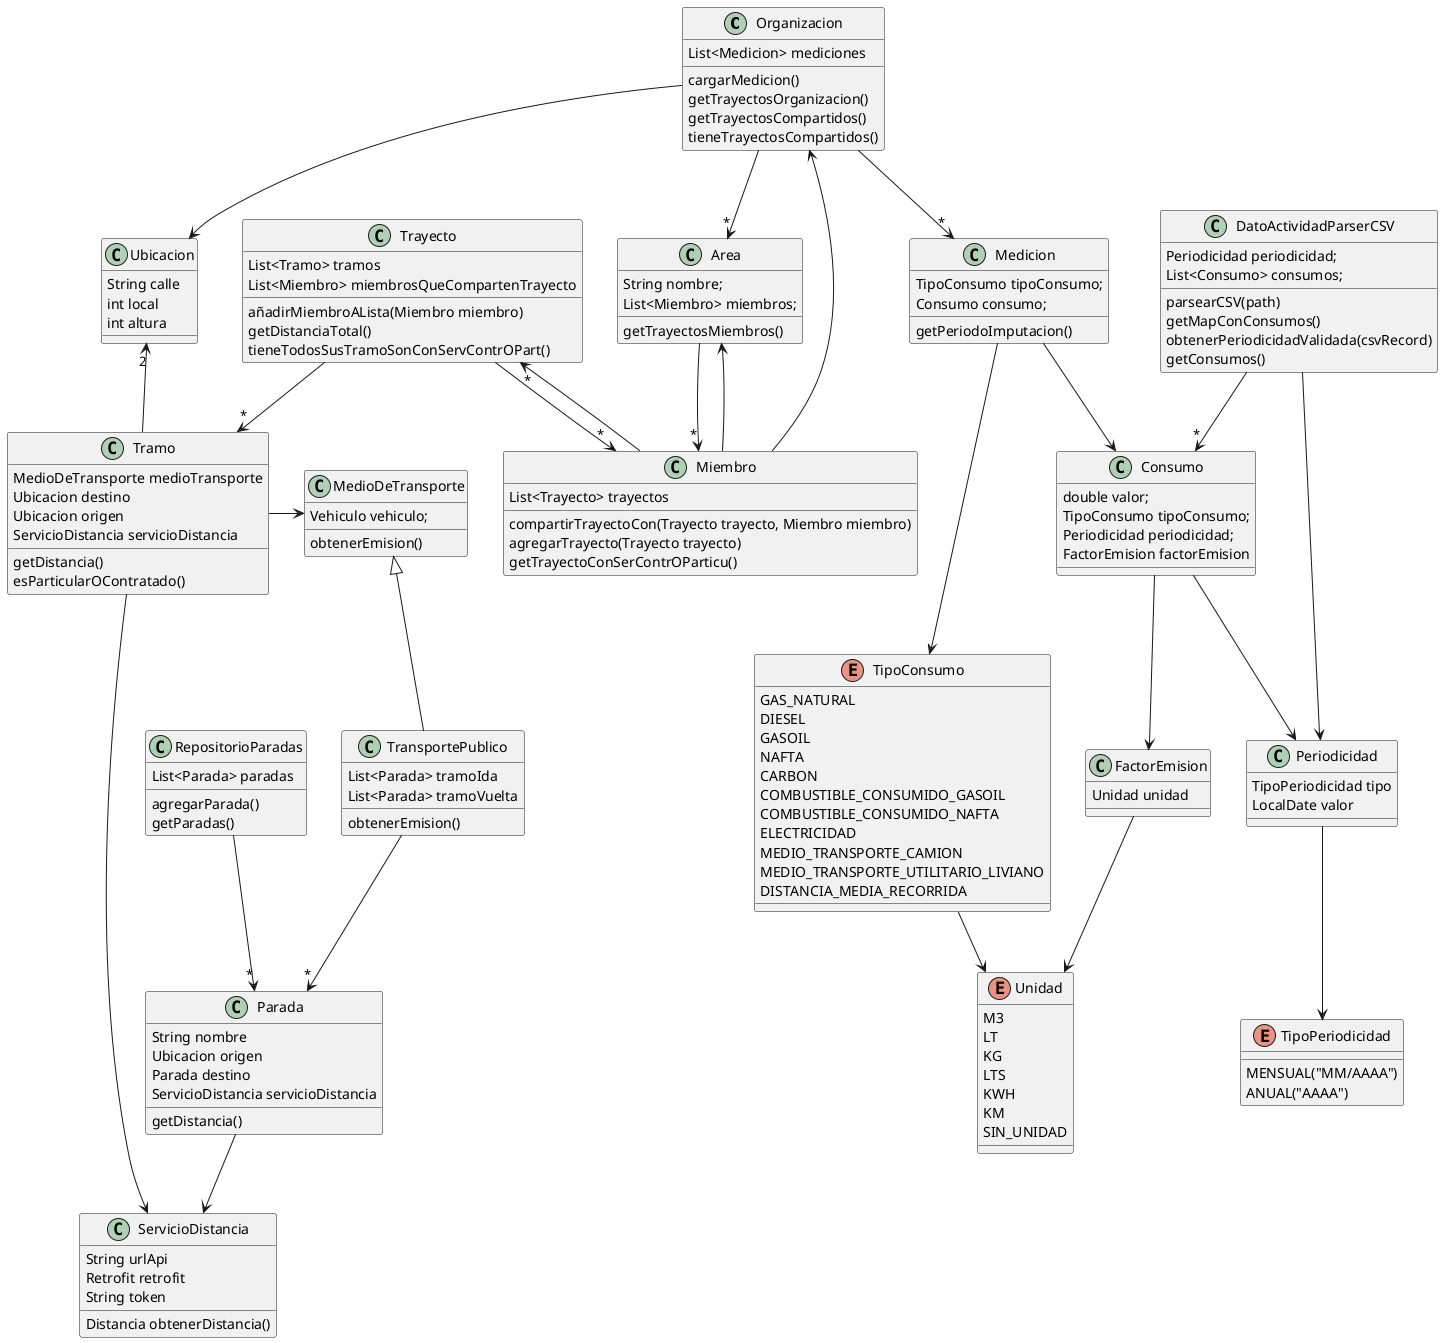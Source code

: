 @startuml

class Organizacion{
  List<Medicion> mediciones

  cargarMedicion()
  getTrayectosOrganizacion()
  getTrayectosCompartidos()
  tieneTrayectosCompartidos()
}

class Area {
  String nombre;
  List<Miembro> miembros;

  getTrayectosMiembros()
}

class Ubicacion{
    String calle
    int local
    int altura
}


class Miembro{
    List<Trayecto> trayectos

    compartirTrayectoCon(Trayecto trayecto, Miembro miembro)
    agregarTrayecto(Trayecto trayecto)
    getTrayectoConSerContrOParticu()

}


class Trayecto{
    List<Tramo> tramos
    List<Miembro> miembrosQueCompartenTrayecto

    añadirMiembroALista(Miembro miembro)
    getDistanciaTotal()
    tieneTodosSusTramoSonConServContrOPart()
}

class Tramo{
  MedioDeTransporte medioTransporte
  Ubicacion destino
  Ubicacion origen
  ServicioDistancia servicioDistancia

  getDistancia()
  esParticularOContratado()

}

class Parada {
  String nombre
  Ubicacion origen
  Parada destino
  ServicioDistancia servicioDistancia

  getDistancia()
}

class RepositorioParadas {
  List<Parada> paradas

  agregarParada()
  getParadas()
}


class MedioDeTransporte {
    Vehiculo vehiculo;

    obtenerEmision()
}

class TransportePublico extends MedioDeTransporte {
    List<Parada> tramoIda
    List<Parada> tramoVuelta

    obtenerEmision()


}

class FactorEmision{
  Unidad unidad
}

class Consumo {
    double valor;
    TipoConsumo tipoConsumo;
    Periodicidad periodicidad;
    FactorEmision factorEmision
}

class Medicion{
    TipoConsumo tipoConsumo;
    Consumo consumo;

    getPeriodoImputacion()
}

class Periodicidad {
    TipoPeriodicidad tipo
    LocalDate valor
}
enum TipoPeriodicidad {
    MENSUAL("MM/AAAA")
    ANUAL("AAAA")
}

enum Unidad {
  M3
  LT
  KG
  LTS
  KWH
  KM
  SIN_UNIDAD
}

enum TipoConsumo {
  GAS_NATURAL
  DIESEL
  GASOIL
  NAFTA
  CARBON
  COMBUSTIBLE_CONSUMIDO_GASOIL
  COMBUSTIBLE_CONSUMIDO_NAFTA
  ELECTRICIDAD
  MEDIO_TRANSPORTE_CAMION
  MEDIO_TRANSPORTE_UTILITARIO_LIVIANO
  DISTANCIA_MEDIA_RECORRIDA

}
class DatoActividadParserCSV {
    Periodicidad periodicidad;
    List<Consumo> consumos;

    parsearCSV(path)
    getMapConConsumos()
    obtenerPeriodicidadValidada(csvRecord)
    getConsumos()
}

class ServicioDistancia {
      String urlApi
      Retrofit retrofit
      String token

      Distancia obtenerDistancia()
}


Consumo --> FactorEmision
Consumo --> Periodicidad
Periodicidad --> TipoPeriodicidad

Medicion --> Consumo
Medicion --> TipoConsumo
FactorEmision --> Unidad
TipoConsumo --> Unidad
DatoActividadParserCSV --> "*" Consumo
DatoActividadParserCSV --> Periodicidad



Organizacion --> Ubicacion
Organizacion <- Miembro
Organizacion -->"*" Area
Organizacion -->"*" Medicion


Area -->"*" Miembro

Miembro --UP> Area

Tramo --> ServicioDistancia
Parada --> ServicioDistancia
TransportePublico -->"*" Parada
Tramo -> MedioDeTransporte
Tramo --UP>"2" Ubicacion
Trayecto -->"*" Tramo
Trayecto -->"*" Miembro

RepositorioParadas -->"*" Parada



Miembro -->"*" Trayecto






@enduml
